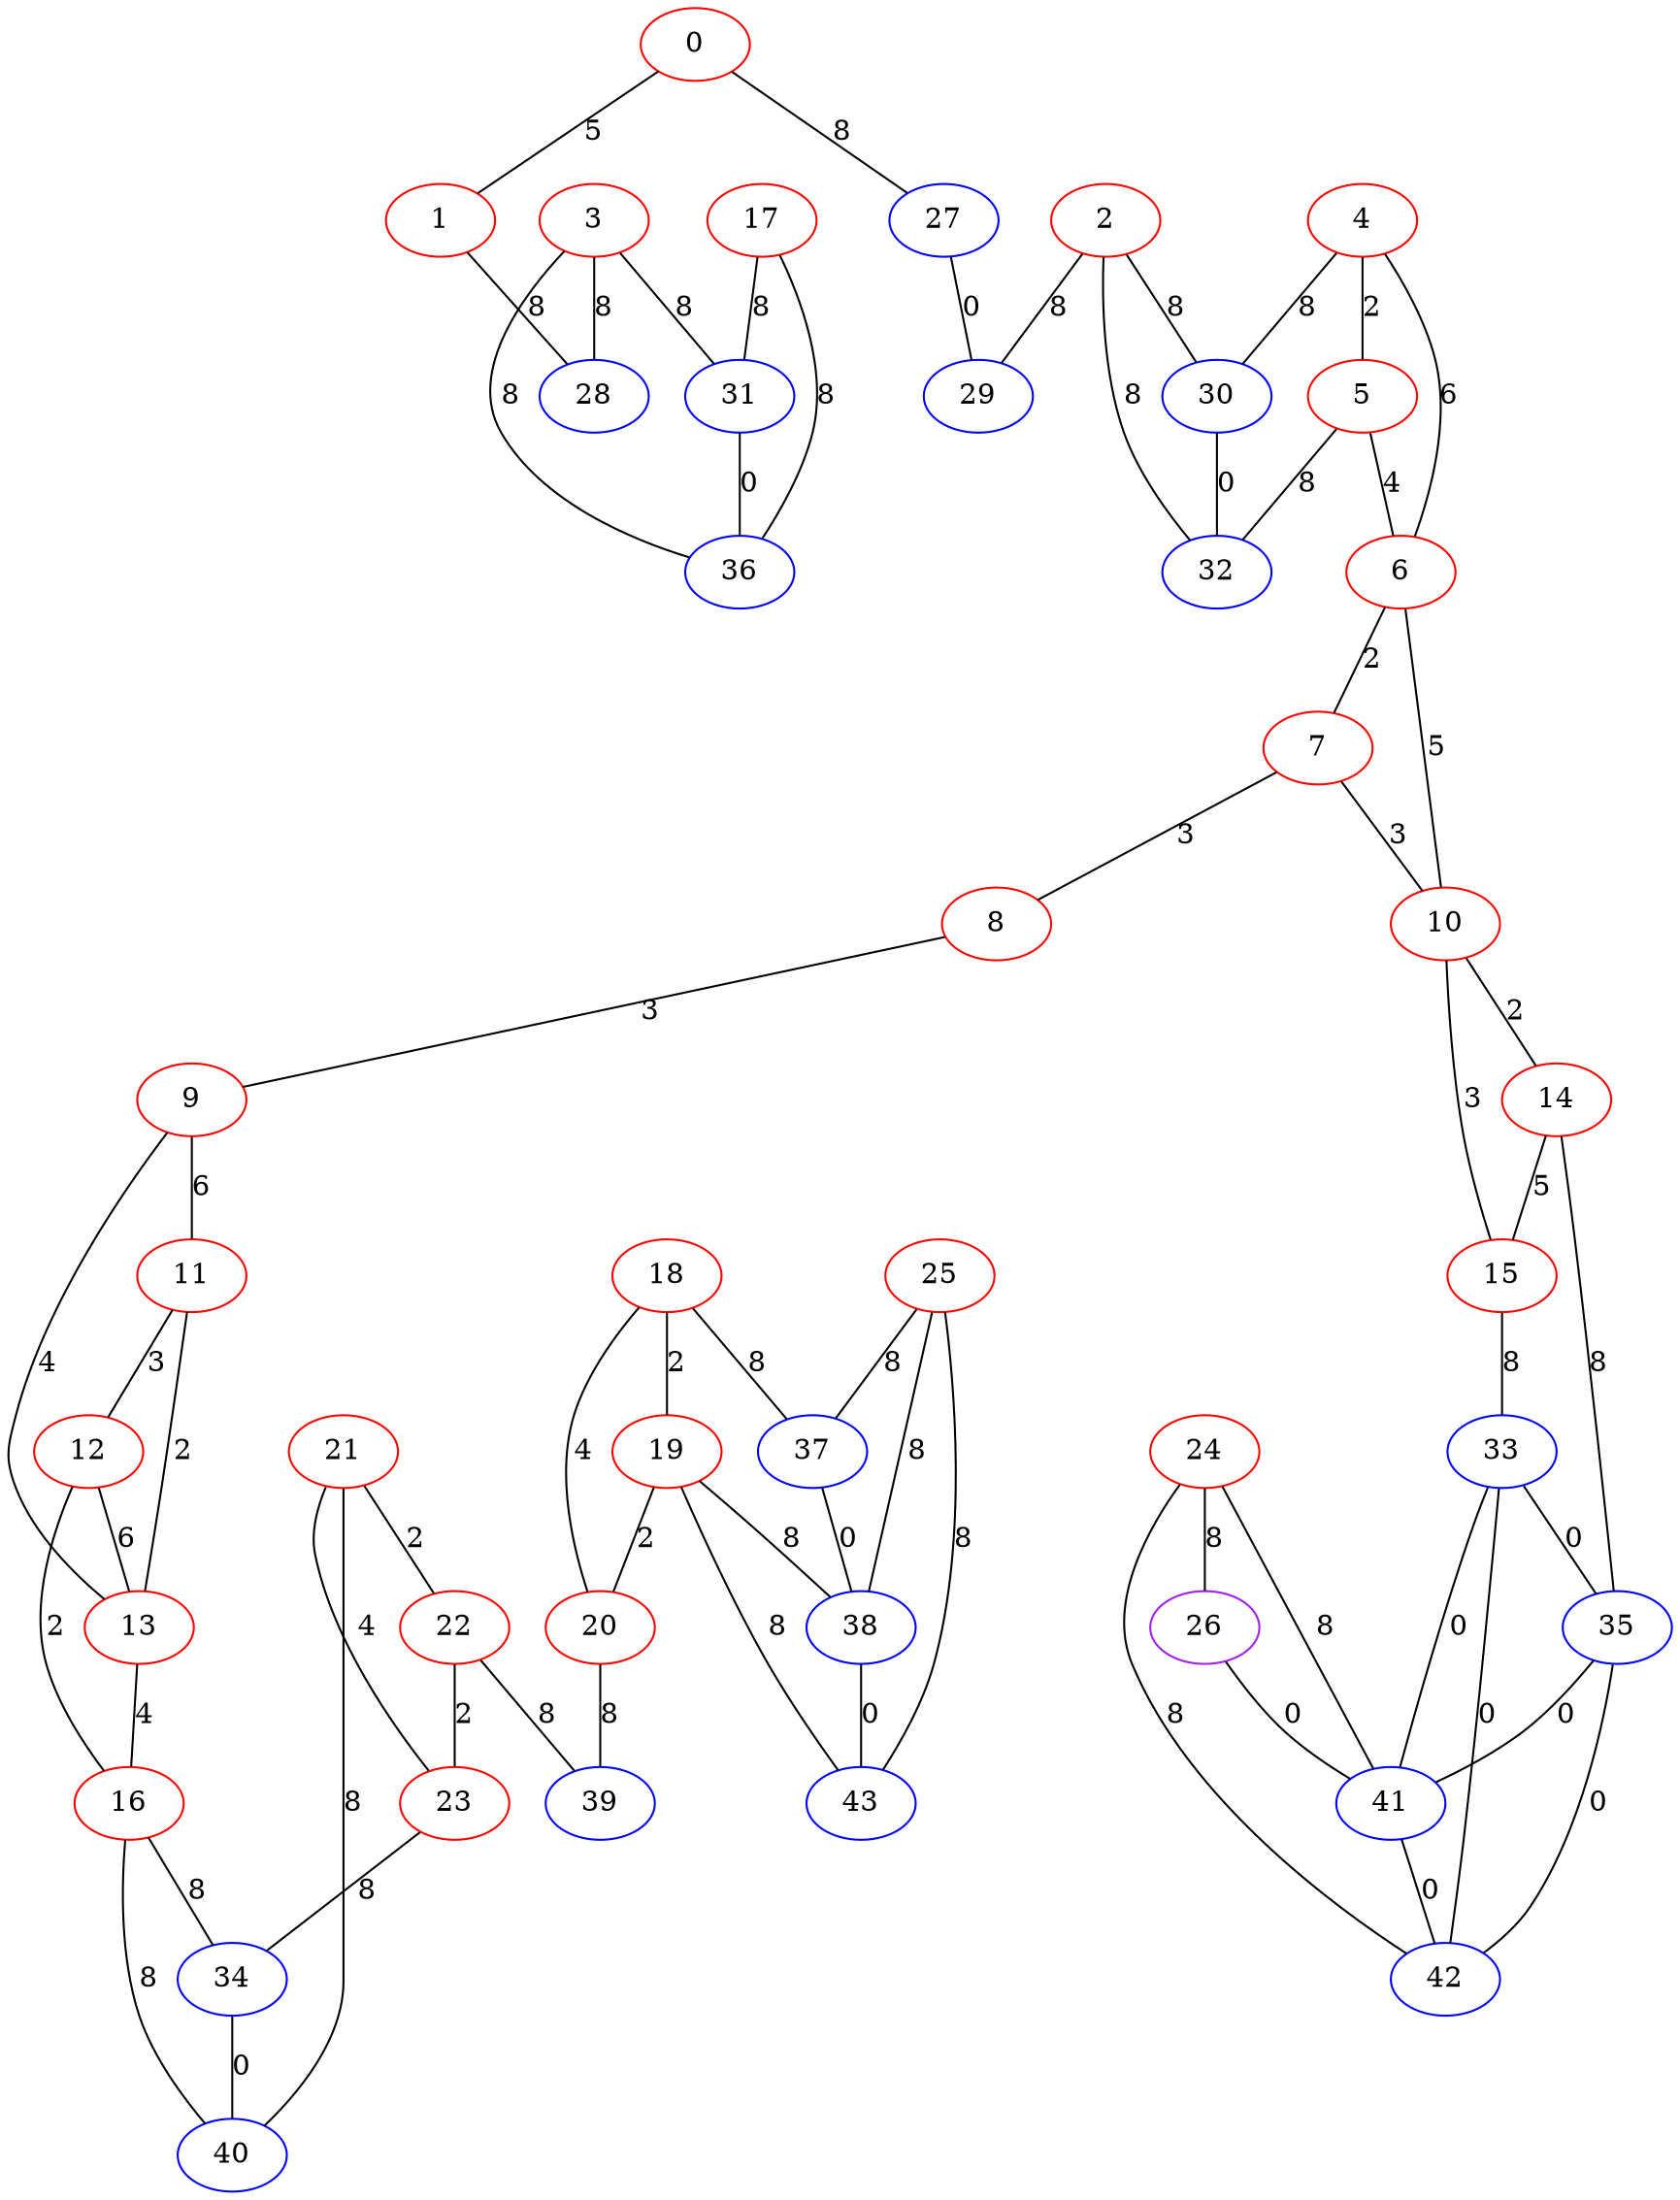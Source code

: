 graph "" {
0 [color=red, weight=1];
1 [color=red, weight=1];
2 [color=red, weight=1];
3 [color=red, weight=1];
4 [color=red, weight=1];
5 [color=red, weight=1];
6 [color=red, weight=1];
7 [color=red, weight=1];
8 [color=red, weight=1];
9 [color=red, weight=1];
10 [color=red, weight=1];
11 [color=red, weight=1];
12 [color=red, weight=1];
13 [color=red, weight=1];
14 [color=red, weight=1];
15 [color=red, weight=1];
16 [color=red, weight=1];
17 [color=red, weight=1];
18 [color=red, weight=1];
19 [color=red, weight=1];
20 [color=red, weight=1];
21 [color=red, weight=1];
22 [color=red, weight=1];
23 [color=red, weight=1];
24 [color=red, weight=1];
25 [color=red, weight=1];
26 [color=purple, weight=4];
27 [color=blue, weight=3];
28 [color=blue, weight=3];
29 [color=blue, weight=3];
30 [color=blue, weight=3];
31 [color=blue, weight=3];
32 [color=blue, weight=3];
33 [color=blue, weight=3];
34 [color=blue, weight=3];
35 [color=blue, weight=3];
36 [color=blue, weight=3];
37 [color=blue, weight=3];
38 [color=blue, weight=3];
39 [color=blue, weight=3];
40 [color=blue, weight=3];
41 [color=blue, weight=3];
42 [color=blue, weight=3];
43 [color=blue, weight=3];
0 -- 1  [key=0, label=5];
0 -- 27  [key=0, label=8];
1 -- 28  [key=0, label=8];
2 -- 32  [key=0, label=8];
2 -- 29  [key=0, label=8];
2 -- 30  [key=0, label=8];
3 -- 28  [key=0, label=8];
3 -- 36  [key=0, label=8];
3 -- 31  [key=0, label=8];
4 -- 30  [key=0, label=8];
4 -- 5  [key=0, label=2];
4 -- 6  [key=0, label=6];
5 -- 32  [key=0, label=8];
5 -- 6  [key=0, label=4];
6 -- 10  [key=0, label=5];
6 -- 7  [key=0, label=2];
7 -- 8  [key=0, label=3];
7 -- 10  [key=0, label=3];
8 -- 9  [key=0, label=3];
9 -- 11  [key=0, label=6];
9 -- 13  [key=0, label=4];
10 -- 14  [key=0, label=2];
10 -- 15  [key=0, label=3];
11 -- 12  [key=0, label=3];
11 -- 13  [key=0, label=2];
12 -- 16  [key=0, label=2];
12 -- 13  [key=0, label=6];
13 -- 16  [key=0, label=4];
14 -- 35  [key=0, label=8];
14 -- 15  [key=0, label=5];
15 -- 33  [key=0, label=8];
16 -- 40  [key=0, label=8];
16 -- 34  [key=0, label=8];
17 -- 36  [key=0, label=8];
17 -- 31  [key=0, label=8];
18 -- 19  [key=0, label=2];
18 -- 20  [key=0, label=4];
18 -- 37  [key=0, label=8];
19 -- 43  [key=0, label=8];
19 -- 20  [key=0, label=2];
19 -- 38  [key=0, label=8];
20 -- 39  [key=0, label=8];
21 -- 40  [key=0, label=8];
21 -- 22  [key=0, label=2];
21 -- 23  [key=0, label=4];
22 -- 39  [key=0, label=8];
22 -- 23  [key=0, label=2];
23 -- 34  [key=0, label=8];
24 -- 41  [key=0, label=8];
24 -- 42  [key=0, label=8];
24 -- 26  [key=0, label=8];
25 -- 43  [key=0, label=8];
25 -- 37  [key=0, label=8];
25 -- 38  [key=0, label=8];
26 -- 41  [key=0, label=0];
27 -- 29  [key=0, label=0];
30 -- 32  [key=0, label=0];
31 -- 36  [key=0, label=0];
33 -- 41  [key=0, label=0];
33 -- 42  [key=0, label=0];
33 -- 35  [key=0, label=0];
34 -- 40  [key=0, label=0];
35 -- 42  [key=0, label=0];
35 -- 41  [key=0, label=0];
37 -- 38  [key=0, label=0];
38 -- 43  [key=0, label=0];
41 -- 42  [key=0, label=0];
}
